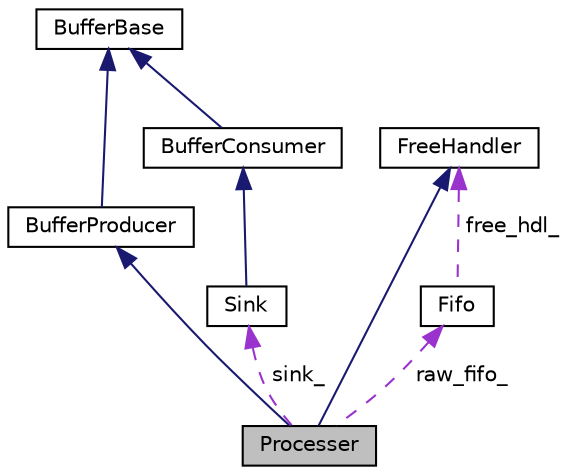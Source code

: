 digraph "Processer"
{
 // LATEX_PDF_SIZE
  edge [fontname="Helvetica",fontsize="10",labelfontname="Helvetica",labelfontsize="10"];
  node [fontname="Helvetica",fontsize="10",shape=record];
  Node1 [label="Processer",height=0.2,width=0.4,color="black", fillcolor="grey75", style="filled", fontcolor="black",tooltip=" "];
  Node2 -> Node1 [dir="back",color="midnightblue",fontsize="10",style="solid",fontname="Helvetica"];
  Node2 [label="BufferProducer",height=0.2,width=0.4,color="black", fillcolor="white", style="filled",URL="$class_buffer_producer.html",tooltip=" "];
  Node3 -> Node2 [dir="back",color="midnightblue",fontsize="10",style="solid",fontname="Helvetica"];
  Node3 [label="BufferBase",height=0.2,width=0.4,color="black", fillcolor="white", style="filled",URL="$class_buffer_base.html",tooltip=" "];
  Node4 -> Node1 [dir="back",color="midnightblue",fontsize="10",style="solid",fontname="Helvetica"];
  Node4 [label="FreeHandler",height=0.2,width=0.4,color="black", fillcolor="white", style="filled",URL="$class_free_handler.html",tooltip=" "];
  Node5 -> Node1 [dir="back",color="darkorchid3",fontsize="10",style="dashed",label=" sink_" ,fontname="Helvetica"];
  Node5 [label="Sink",height=0.2,width=0.4,color="black", fillcolor="white", style="filled",URL="$class_sink.html",tooltip=" "];
  Node6 -> Node5 [dir="back",color="midnightblue",fontsize="10",style="solid",fontname="Helvetica"];
  Node6 [label="BufferConsumer",height=0.2,width=0.4,color="black", fillcolor="white", style="filled",URL="$class_buffer_consumer.html",tooltip=" "];
  Node3 -> Node6 [dir="back",color="midnightblue",fontsize="10",style="solid",fontname="Helvetica"];
  Node7 -> Node1 [dir="back",color="darkorchid3",fontsize="10",style="dashed",label=" raw_fifo_" ,fontname="Helvetica"];
  Node7 [label="Fifo",height=0.2,width=0.4,color="black", fillcolor="white", style="filled",URL="$class_fifo.html",tooltip=" "];
  Node4 -> Node7 [dir="back",color="darkorchid3",fontsize="10",style="dashed",label=" free_hdl_" ,fontname="Helvetica"];
}
